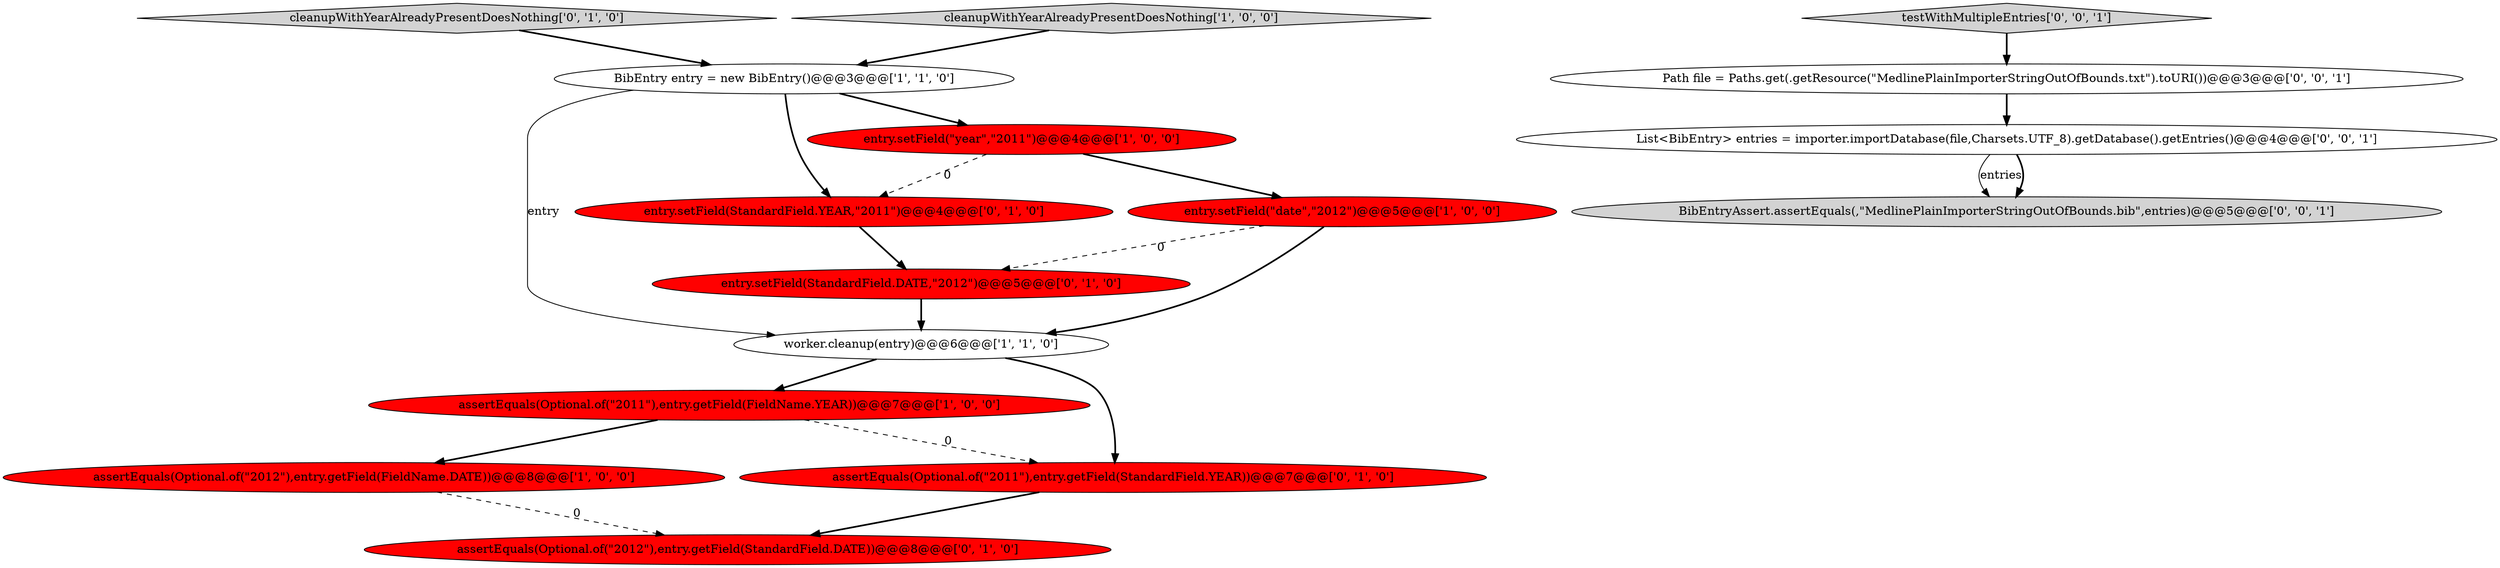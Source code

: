digraph {
0 [style = filled, label = "entry.setField(\"date\",\"2012\")@@@5@@@['1', '0', '0']", fillcolor = red, shape = ellipse image = "AAA1AAABBB1BBB"];
13 [style = filled, label = "BibEntryAssert.assertEquals(,\"MedlinePlainImporterStringOutOfBounds.bib\",entries)@@@5@@@['0', '0', '1']", fillcolor = lightgray, shape = ellipse image = "AAA0AAABBB3BBB"];
7 [style = filled, label = "entry.setField(StandardField.DATE,\"2012\")@@@5@@@['0', '1', '0']", fillcolor = red, shape = ellipse image = "AAA1AAABBB2BBB"];
5 [style = filled, label = "BibEntry entry = new BibEntry()@@@3@@@['1', '1', '0']", fillcolor = white, shape = ellipse image = "AAA0AAABBB1BBB"];
8 [style = filled, label = "entry.setField(StandardField.YEAR,\"2011\")@@@4@@@['0', '1', '0']", fillcolor = red, shape = ellipse image = "AAA1AAABBB2BBB"];
6 [style = filled, label = "assertEquals(Optional.of(\"2012\"),entry.getField(FieldName.DATE))@@@8@@@['1', '0', '0']", fillcolor = red, shape = ellipse image = "AAA1AAABBB1BBB"];
4 [style = filled, label = "worker.cleanup(entry)@@@6@@@['1', '1', '0']", fillcolor = white, shape = ellipse image = "AAA0AAABBB1BBB"];
12 [style = filled, label = "Path file = Paths.get(.getResource(\"MedlinePlainImporterStringOutOfBounds.txt\").toURI())@@@3@@@['0', '0', '1']", fillcolor = white, shape = ellipse image = "AAA0AAABBB3BBB"];
14 [style = filled, label = "List<BibEntry> entries = importer.importDatabase(file,Charsets.UTF_8).getDatabase().getEntries()@@@4@@@['0', '0', '1']", fillcolor = white, shape = ellipse image = "AAA0AAABBB3BBB"];
10 [style = filled, label = "assertEquals(Optional.of(\"2012\"),entry.getField(StandardField.DATE))@@@8@@@['0', '1', '0']", fillcolor = red, shape = ellipse image = "AAA1AAABBB2BBB"];
11 [style = filled, label = "cleanupWithYearAlreadyPresentDoesNothing['0', '1', '0']", fillcolor = lightgray, shape = diamond image = "AAA0AAABBB2BBB"];
1 [style = filled, label = "assertEquals(Optional.of(\"2011\"),entry.getField(FieldName.YEAR))@@@7@@@['1', '0', '0']", fillcolor = red, shape = ellipse image = "AAA1AAABBB1BBB"];
15 [style = filled, label = "testWithMultipleEntries['0', '0', '1']", fillcolor = lightgray, shape = diamond image = "AAA0AAABBB3BBB"];
9 [style = filled, label = "assertEquals(Optional.of(\"2011\"),entry.getField(StandardField.YEAR))@@@7@@@['0', '1', '0']", fillcolor = red, shape = ellipse image = "AAA1AAABBB2BBB"];
3 [style = filled, label = "cleanupWithYearAlreadyPresentDoesNothing['1', '0', '0']", fillcolor = lightgray, shape = diamond image = "AAA0AAABBB1BBB"];
2 [style = filled, label = "entry.setField(\"year\",\"2011\")@@@4@@@['1', '0', '0']", fillcolor = red, shape = ellipse image = "AAA1AAABBB1BBB"];
4->9 [style = bold, label=""];
5->8 [style = bold, label=""];
5->4 [style = solid, label="entry"];
1->9 [style = dashed, label="0"];
7->4 [style = bold, label=""];
9->10 [style = bold, label=""];
2->8 [style = dashed, label="0"];
8->7 [style = bold, label=""];
6->10 [style = dashed, label="0"];
11->5 [style = bold, label=""];
5->2 [style = bold, label=""];
3->5 [style = bold, label=""];
2->0 [style = bold, label=""];
1->6 [style = bold, label=""];
0->4 [style = bold, label=""];
12->14 [style = bold, label=""];
14->13 [style = solid, label="entries"];
4->1 [style = bold, label=""];
15->12 [style = bold, label=""];
14->13 [style = bold, label=""];
0->7 [style = dashed, label="0"];
}
